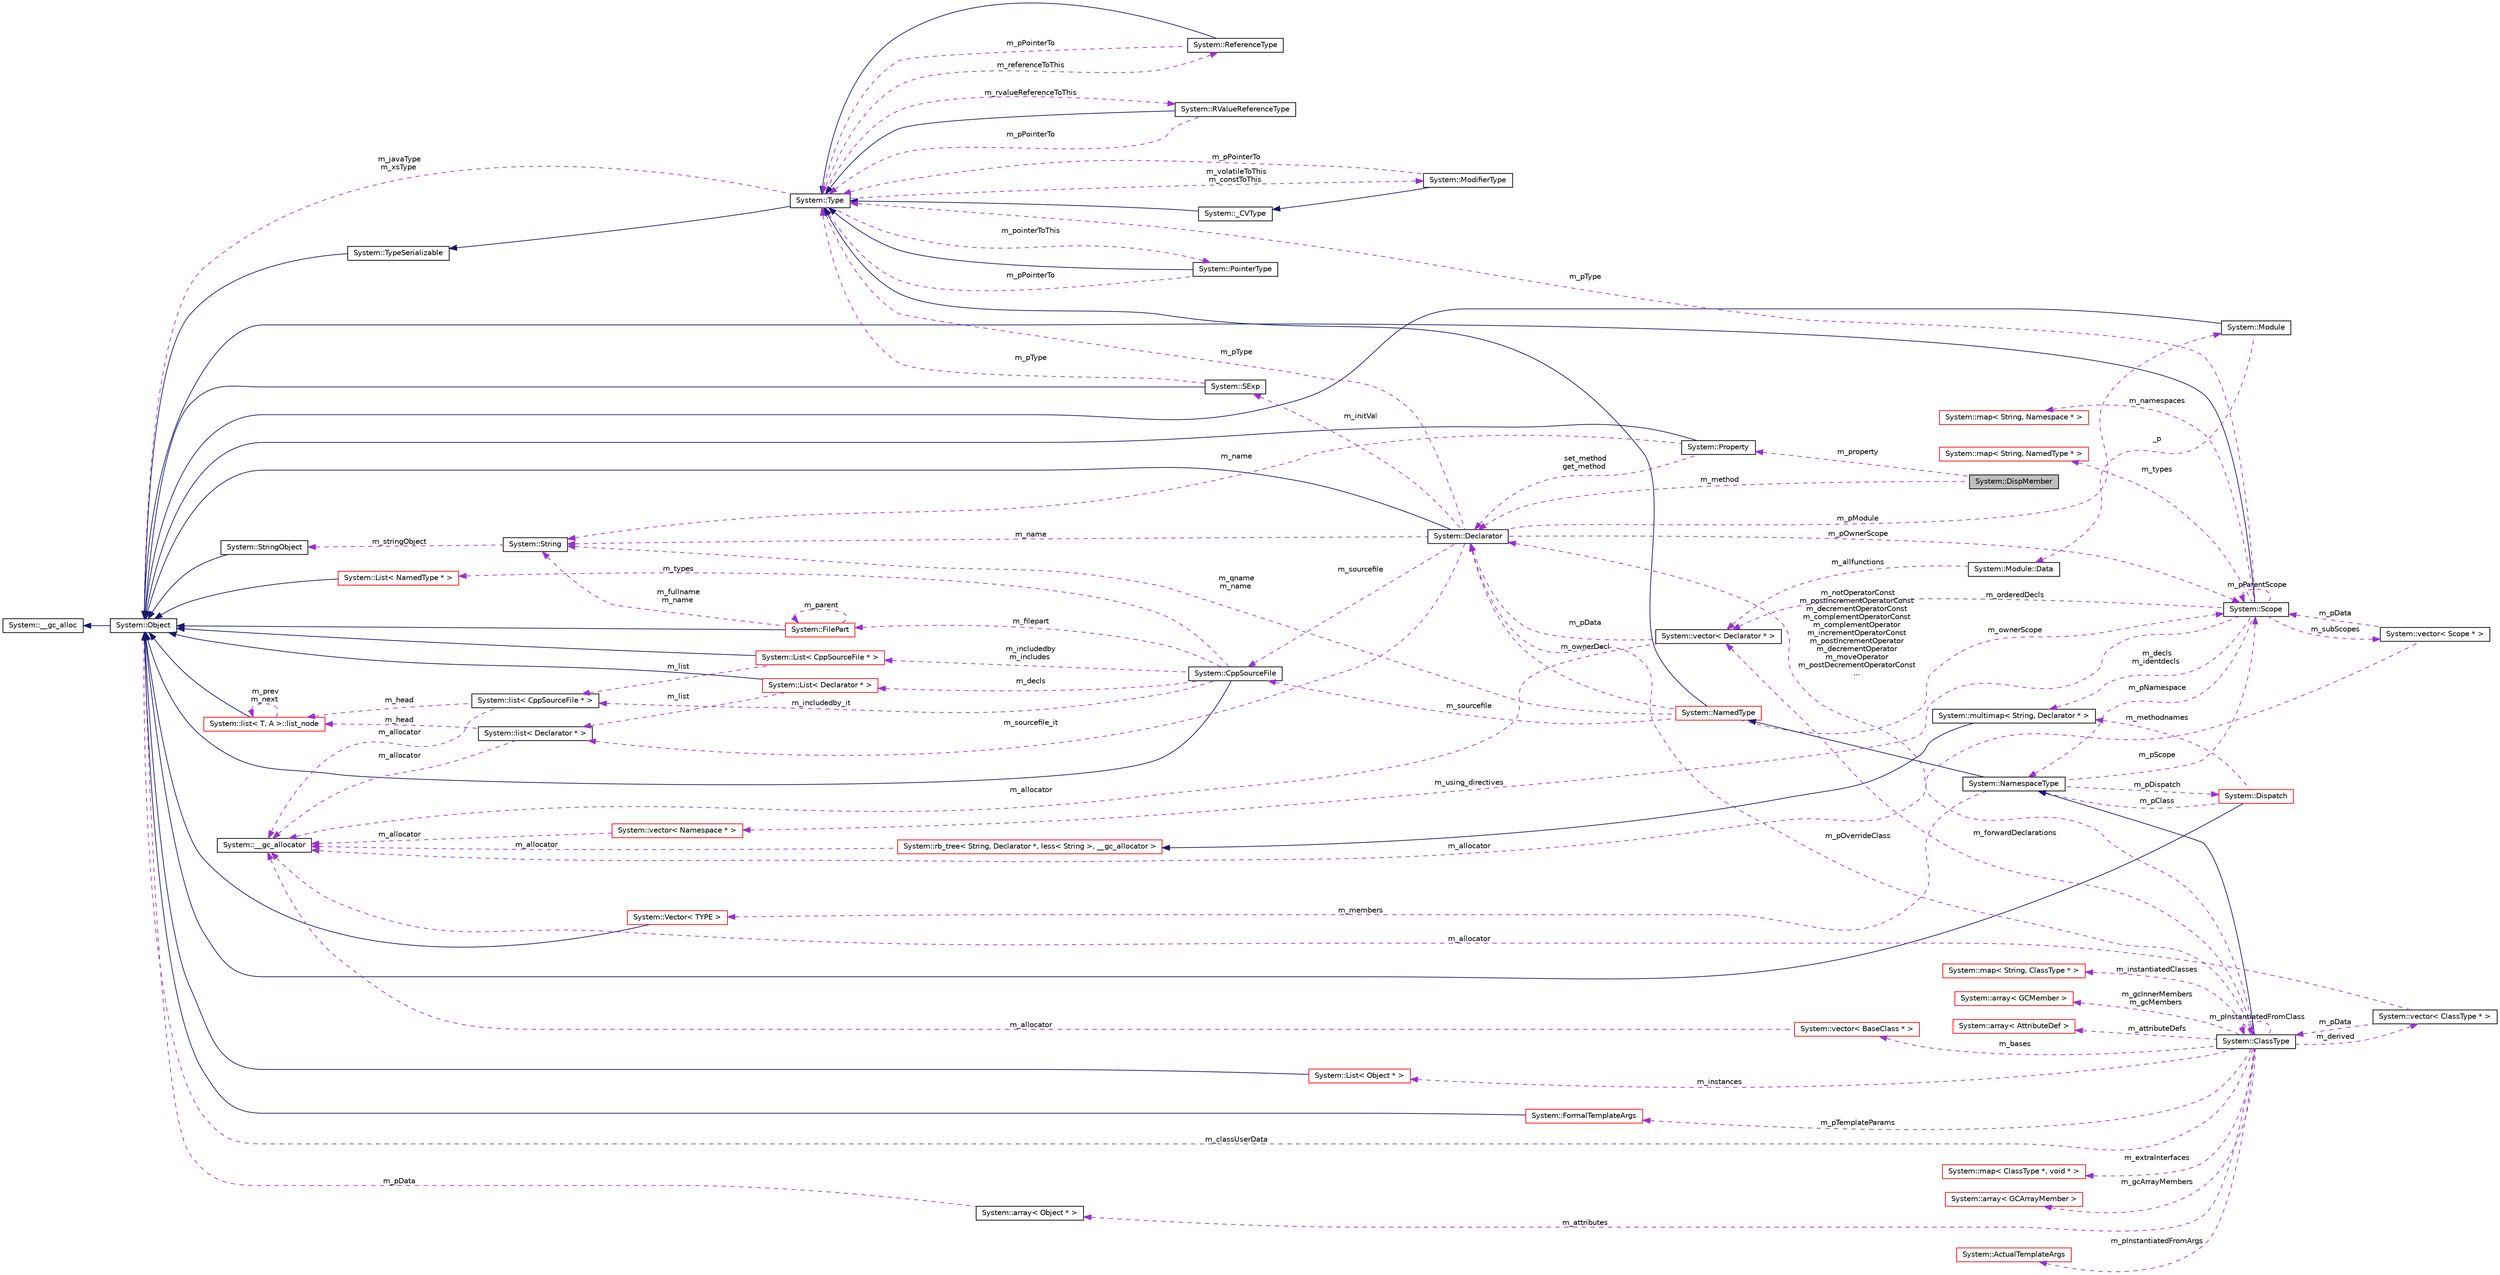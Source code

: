 digraph G
{
  edge [fontname="Helvetica",fontsize="10",labelfontname="Helvetica",labelfontsize="10"];
  node [fontname="Helvetica",fontsize="10",shape=record];
  rankdir="LR";
  Node1 [label="System::DispMember",height=0.2,width=0.4,color="black", fillcolor="grey75", style="filled" fontcolor="black"];
  Node2 -> Node1 [dir="back",color="darkorchid3",fontsize="10",style="dashed",label=" m_method" ,fontname="Helvetica"];
  Node2 [label="System::Declarator",height=0.2,width=0.4,color="black", fillcolor="white", style="filled",URL="$class_system_1_1_declarator.html"];
  Node3 -> Node2 [dir="back",color="midnightblue",fontsize="10",style="solid",fontname="Helvetica"];
  Node3 [label="System::Object",height=0.2,width=0.4,color="black", fillcolor="white", style="filled",URL="$class_system_1_1_object.html"];
  Node4 -> Node3 [dir="back",color="midnightblue",fontsize="10",style="solid",fontname="Helvetica"];
  Node4 [label="System::__gc_alloc",height=0.2,width=0.4,color="black", fillcolor="white", style="filled",URL="$class_system_1_1____gc__alloc.html"];
  Node5 -> Node2 [dir="back",color="darkorchid3",fontsize="10",style="dashed",label=" m_pType" ,fontname="Helvetica"];
  Node5 [label="System::Type",height=0.2,width=0.4,color="black", fillcolor="white", style="filled",URL="$class_system_1_1_type.html"];
  Node6 -> Node5 [dir="back",color="midnightblue",fontsize="10",style="solid",fontname="Helvetica"];
  Node6 [label="System::TypeSerializable",height=0.2,width=0.4,color="black", fillcolor="white", style="filled",URL="$class_system_1_1_type_serializable.html"];
  Node3 -> Node6 [dir="back",color="midnightblue",fontsize="10",style="solid",fontname="Helvetica"];
  Node7 -> Node5 [dir="back",color="darkorchid3",fontsize="10",style="dashed",label=" m_pointerToThis" ,fontname="Helvetica"];
  Node7 [label="System::PointerType",height=0.2,width=0.4,color="black", fillcolor="white", style="filled",URL="$class_system_1_1_pointer_type.html"];
  Node5 -> Node7 [dir="back",color="midnightblue",fontsize="10",style="solid",fontname="Helvetica"];
  Node5 -> Node7 [dir="back",color="darkorchid3",fontsize="10",style="dashed",label=" m_pPointerTo" ,fontname="Helvetica"];
  Node8 -> Node5 [dir="back",color="darkorchid3",fontsize="10",style="dashed",label=" m_referenceToThis" ,fontname="Helvetica"];
  Node8 [label="System::ReferenceType",height=0.2,width=0.4,color="black", fillcolor="white", style="filled",URL="$class_system_1_1_reference_type.html"];
  Node5 -> Node8 [dir="back",color="midnightblue",fontsize="10",style="solid",fontname="Helvetica"];
  Node5 -> Node8 [dir="back",color="darkorchid3",fontsize="10",style="dashed",label=" m_pPointerTo" ,fontname="Helvetica"];
  Node9 -> Node5 [dir="back",color="darkorchid3",fontsize="10",style="dashed",label=" m_rvalueReferenceToThis" ,fontname="Helvetica"];
  Node9 [label="System::RValueReferenceType",height=0.2,width=0.4,color="black", fillcolor="white", style="filled",URL="$class_system_1_1_r_value_reference_type.html"];
  Node5 -> Node9 [dir="back",color="midnightblue",fontsize="10",style="solid",fontname="Helvetica"];
  Node5 -> Node9 [dir="back",color="darkorchid3",fontsize="10",style="dashed",label=" m_pPointerTo" ,fontname="Helvetica"];
  Node10 -> Node5 [dir="back",color="darkorchid3",fontsize="10",style="dashed",label=" m_volatileToThis\nm_constToThis" ,fontname="Helvetica"];
  Node10 [label="System::ModifierType",height=0.2,width=0.4,color="black", fillcolor="white", style="filled",URL="$class_system_1_1_modifier_type.html"];
  Node11 -> Node10 [dir="back",color="midnightblue",fontsize="10",style="solid",fontname="Helvetica"];
  Node11 [label="System::_CVType",height=0.2,width=0.4,color="black", fillcolor="white", style="filled",URL="$class_system_1_1___c_v_type.html"];
  Node5 -> Node11 [dir="back",color="midnightblue",fontsize="10",style="solid",fontname="Helvetica"];
  Node5 -> Node10 [dir="back",color="darkorchid3",fontsize="10",style="dashed",label=" m_pPointerTo" ,fontname="Helvetica"];
  Node3 -> Node5 [dir="back",color="darkorchid3",fontsize="10",style="dashed",label=" m_javaType\nm_xsType" ,fontname="Helvetica"];
  Node12 -> Node2 [dir="back",color="darkorchid3",fontsize="10",style="dashed",label=" m_pOwnerScope" ,fontname="Helvetica"];
  Node12 [label="System::Scope",height=0.2,width=0.4,color="black", fillcolor="white", style="filled",URL="$class_system_1_1_scope.html"];
  Node3 -> Node12 [dir="back",color="midnightblue",fontsize="10",style="solid",fontname="Helvetica"];
  Node5 -> Node12 [dir="back",color="darkorchid3",fontsize="10",style="dashed",label=" m_pType" ,fontname="Helvetica"];
  Node13 -> Node12 [dir="back",color="darkorchid3",fontsize="10",style="dashed",label=" m_subScopes" ,fontname="Helvetica"];
  Node13 [label="System::vector\< Scope * \>",height=0.2,width=0.4,color="black", fillcolor="white", style="filled",URL="$class_system_1_1vector.html"];
  Node12 -> Node13 [dir="back",color="darkorchid3",fontsize="10",style="dashed",label=" m_pData" ,fontname="Helvetica"];
  Node14 -> Node13 [dir="back",color="darkorchid3",fontsize="10",style="dashed",label=" m_allocator" ,fontname="Helvetica"];
  Node14 [label="System::__gc_allocator",height=0.2,width=0.4,color="black", fillcolor="white", style="filled",URL="$class_system_1_1____gc__allocator.html"];
  Node12 -> Node12 [dir="back",color="darkorchid3",fontsize="10",style="dashed",label=" m_pParentScope" ,fontname="Helvetica"];
  Node15 -> Node12 [dir="back",color="darkorchid3",fontsize="10",style="dashed",label=" m_decls\nm_identdecls" ,fontname="Helvetica"];
  Node15 [label="System::multimap\< String, Declarator * \>",height=0.2,width=0.4,color="black", fillcolor="white", style="filled",URL="$class_system_1_1multimap.html"];
  Node16 -> Node15 [dir="back",color="midnightblue",fontsize="10",style="solid",fontname="Helvetica"];
  Node16 [label="System::rb_tree\< String, Declarator *, less\< String \>, __gc_allocator \>",height=0.2,width=0.4,color="red", fillcolor="white", style="filled",URL="$class_system_1_1rb__tree.html"];
  Node14 -> Node16 [dir="back",color="darkorchid3",fontsize="10",style="dashed",label=" m_allocator" ,fontname="Helvetica"];
  Node17 -> Node12 [dir="back",color="darkorchid3",fontsize="10",style="dashed",label=" m_pNamespace" ,fontname="Helvetica"];
  Node17 [label="System::NamespaceType",height=0.2,width=0.4,color="black", fillcolor="white", style="filled",URL="$class_system_1_1_namespace_type.html"];
  Node18 -> Node17 [dir="back",color="midnightblue",fontsize="10",style="solid",fontname="Helvetica"];
  Node18 [label="System::NamedType",height=0.2,width=0.4,color="red", fillcolor="white", style="filled",URL="$class_system_1_1_named_type.html"];
  Node5 -> Node18 [dir="back",color="midnightblue",fontsize="10",style="solid",fontname="Helvetica"];
  Node12 -> Node18 [dir="back",color="darkorchid3",fontsize="10",style="dashed",label=" m_ownerScope" ,fontname="Helvetica"];
  Node2 -> Node18 [dir="back",color="darkorchid3",fontsize="10",style="dashed",label=" m_ownerDecl" ,fontname="Helvetica"];
  Node19 -> Node18 [dir="back",color="darkorchid3",fontsize="10",style="dashed",label=" m_sourcefile" ,fontname="Helvetica"];
  Node19 [label="System::CppSourceFile",height=0.2,width=0.4,color="black", fillcolor="white", style="filled",URL="$class_system_1_1_cpp_source_file.html"];
  Node3 -> Node19 [dir="back",color="midnightblue",fontsize="10",style="solid",fontname="Helvetica"];
  Node20 -> Node19 [dir="back",color="darkorchid3",fontsize="10",style="dashed",label=" m_filepart" ,fontname="Helvetica"];
  Node20 [label="System::FilePart",height=0.2,width=0.4,color="red", fillcolor="white", style="filled",URL="$class_system_1_1_file_part.html"];
  Node3 -> Node20 [dir="back",color="midnightblue",fontsize="10",style="solid",fontname="Helvetica"];
  Node20 -> Node20 [dir="back",color="darkorchid3",fontsize="10",style="dashed",label=" m_parent" ,fontname="Helvetica"];
  Node21 -> Node20 [dir="back",color="darkorchid3",fontsize="10",style="dashed",label=" m_fullname\nm_name" ,fontname="Helvetica"];
  Node21 [label="System::String",height=0.2,width=0.4,color="black", fillcolor="white", style="filled",URL="$class_system_1_1_string.html"];
  Node22 -> Node21 [dir="back",color="darkorchid3",fontsize="10",style="dashed",label=" m_stringObject" ,fontname="Helvetica"];
  Node22 [label="System::StringObject",height=0.2,width=0.4,color="black", fillcolor="white", style="filled",URL="$class_system_1_1_string_object.html"];
  Node3 -> Node22 [dir="back",color="midnightblue",fontsize="10",style="solid",fontname="Helvetica"];
  Node23 -> Node19 [dir="back",color="darkorchid3",fontsize="10",style="dashed",label=" m_types" ,fontname="Helvetica"];
  Node23 [label="System::List\< NamedType * \>",height=0.2,width=0.4,color="red", fillcolor="white", style="filled",URL="$class_system_1_1_list.html"];
  Node3 -> Node23 [dir="back",color="midnightblue",fontsize="10",style="solid",fontname="Helvetica"];
  Node24 -> Node19 [dir="back",color="darkorchid3",fontsize="10",style="dashed",label=" m_includedby\nm_includes" ,fontname="Helvetica"];
  Node24 [label="System::List\< CppSourceFile * \>",height=0.2,width=0.4,color="red", fillcolor="white", style="filled",URL="$class_system_1_1_list.html"];
  Node3 -> Node24 [dir="back",color="midnightblue",fontsize="10",style="solid",fontname="Helvetica"];
  Node25 -> Node24 [dir="back",color="darkorchid3",fontsize="10",style="dashed",label=" m_list" ,fontname="Helvetica"];
  Node25 [label="System::list\< CppSourceFile * \>",height=0.2,width=0.4,color="black", fillcolor="white", style="filled",URL="$class_system_1_1list.html"];
  Node14 -> Node25 [dir="back",color="darkorchid3",fontsize="10",style="dashed",label=" m_allocator" ,fontname="Helvetica"];
  Node26 -> Node25 [dir="back",color="darkorchid3",fontsize="10",style="dashed",label=" m_head" ,fontname="Helvetica"];
  Node26 [label="System::list\< T, A \>::list_node",height=0.2,width=0.4,color="red", fillcolor="white", style="filled",URL="$class_system_1_1list_1_1list__node.html"];
  Node3 -> Node26 [dir="back",color="midnightblue",fontsize="10",style="solid",fontname="Helvetica"];
  Node26 -> Node26 [dir="back",color="darkorchid3",fontsize="10",style="dashed",label=" m_prev\nm_next" ,fontname="Helvetica"];
  Node25 -> Node19 [dir="back",color="darkorchid3",fontsize="10",style="dashed",label=" m_includedby_it" ,fontname="Helvetica"];
  Node27 -> Node19 [dir="back",color="darkorchid3",fontsize="10",style="dashed",label=" m_decls" ,fontname="Helvetica"];
  Node27 [label="System::List\< Declarator * \>",height=0.2,width=0.4,color="red", fillcolor="white", style="filled",URL="$class_system_1_1_list.html"];
  Node3 -> Node27 [dir="back",color="midnightblue",fontsize="10",style="solid",fontname="Helvetica"];
  Node28 -> Node27 [dir="back",color="darkorchid3",fontsize="10",style="dashed",label=" m_list" ,fontname="Helvetica"];
  Node28 [label="System::list\< Declarator * \>",height=0.2,width=0.4,color="black", fillcolor="white", style="filled",URL="$class_system_1_1list.html"];
  Node14 -> Node28 [dir="back",color="darkorchid3",fontsize="10",style="dashed",label=" m_allocator" ,fontname="Helvetica"];
  Node26 -> Node28 [dir="back",color="darkorchid3",fontsize="10",style="dashed",label=" m_head" ,fontname="Helvetica"];
  Node21 -> Node18 [dir="back",color="darkorchid3",fontsize="10",style="dashed",label=" m_qname\nm_name" ,fontname="Helvetica"];
  Node12 -> Node17 [dir="back",color="darkorchid3",fontsize="10",style="dashed",label=" m_pScope" ,fontname="Helvetica"];
  Node29 -> Node17 [dir="back",color="darkorchid3",fontsize="10",style="dashed",label=" m_members" ,fontname="Helvetica"];
  Node29 [label="System::Vector\< TYPE \>",height=0.2,width=0.4,color="red", fillcolor="white", style="filled",URL="$class_system_1_1_vector.html"];
  Node3 -> Node29 [dir="back",color="midnightblue",fontsize="10",style="solid",fontname="Helvetica"];
  Node30 -> Node17 [dir="back",color="darkorchid3",fontsize="10",style="dashed",label=" m_pDispatch" ,fontname="Helvetica"];
  Node30 [label="System::Dispatch",height=0.2,width=0.4,color="red", fillcolor="white", style="filled",URL="$class_system_1_1_dispatch.html"];
  Node3 -> Node30 [dir="back",color="midnightblue",fontsize="10",style="solid",fontname="Helvetica"];
  Node15 -> Node30 [dir="back",color="darkorchid3",fontsize="10",style="dashed",label=" m_methodnames" ,fontname="Helvetica"];
  Node17 -> Node30 [dir="back",color="darkorchid3",fontsize="10",style="dashed",label=" m_pClass" ,fontname="Helvetica"];
  Node31 -> Node12 [dir="back",color="darkorchid3",fontsize="10",style="dashed",label=" m_namespaces" ,fontname="Helvetica"];
  Node31 [label="System::map\< String, Namespace * \>",height=0.2,width=0.4,color="red", fillcolor="white", style="filled",URL="$class_system_1_1map.html"];
  Node32 -> Node12 [dir="back",color="darkorchid3",fontsize="10",style="dashed",label=" m_using_directives" ,fontname="Helvetica"];
  Node32 [label="System::vector\< Namespace * \>",height=0.2,width=0.4,color="red", fillcolor="white", style="filled",URL="$class_system_1_1vector.html"];
  Node14 -> Node32 [dir="back",color="darkorchid3",fontsize="10",style="dashed",label=" m_allocator" ,fontname="Helvetica"];
  Node33 -> Node12 [dir="back",color="darkorchid3",fontsize="10",style="dashed",label=" m_orderedDecls" ,fontname="Helvetica"];
  Node33 [label="System::vector\< Declarator * \>",height=0.2,width=0.4,color="black", fillcolor="white", style="filled",URL="$class_system_1_1vector.html"];
  Node14 -> Node33 [dir="back",color="darkorchid3",fontsize="10",style="dashed",label=" m_allocator" ,fontname="Helvetica"];
  Node2 -> Node33 [dir="back",color="darkorchid3",fontsize="10",style="dashed",label=" m_pData" ,fontname="Helvetica"];
  Node34 -> Node12 [dir="back",color="darkorchid3",fontsize="10",style="dashed",label=" m_types" ,fontname="Helvetica"];
  Node34 [label="System::map\< String, NamedType * \>",height=0.2,width=0.4,color="red", fillcolor="white", style="filled",URL="$class_system_1_1map.html"];
  Node35 -> Node2 [dir="back",color="darkorchid3",fontsize="10",style="dashed",label=" m_initVal" ,fontname="Helvetica"];
  Node35 [label="System::SExp",height=0.2,width=0.4,color="black", fillcolor="white", style="filled",URL="$class_system_1_1_s_exp.html"];
  Node3 -> Node35 [dir="back",color="midnightblue",fontsize="10",style="solid",fontname="Helvetica"];
  Node5 -> Node35 [dir="back",color="darkorchid3",fontsize="10",style="dashed",label=" m_pType" ,fontname="Helvetica"];
  Node19 -> Node2 [dir="back",color="darkorchid3",fontsize="10",style="dashed",label=" m_sourcefile" ,fontname="Helvetica"];
  Node36 -> Node2 [dir="back",color="darkorchid3",fontsize="10",style="dashed",label=" m_pOverrideClass" ,fontname="Helvetica"];
  Node36 [label="System::ClassType",height=0.2,width=0.4,color="black", fillcolor="white", style="filled",URL="$class_system_1_1_class_type.html"];
  Node17 -> Node36 [dir="back",color="midnightblue",fontsize="10",style="solid",fontname="Helvetica"];
  Node37 -> Node36 [dir="back",color="darkorchid3",fontsize="10",style="dashed",label=" m_attributes" ,fontname="Helvetica"];
  Node37 [label="System::array\< Object * \>",height=0.2,width=0.4,color="black", fillcolor="white", style="filled",URL="$class_system_1_1array.html"];
  Node3 -> Node37 [dir="back",color="darkorchid3",fontsize="10",style="dashed",label=" m_pData" ,fontname="Helvetica"];
  Node38 -> Node36 [dir="back",color="darkorchid3",fontsize="10",style="dashed",label=" m_instances" ,fontname="Helvetica"];
  Node38 [label="System::List\< Object * \>",height=0.2,width=0.4,color="red", fillcolor="white", style="filled",URL="$class_system_1_1_list.html"];
  Node3 -> Node38 [dir="back",color="midnightblue",fontsize="10",style="solid",fontname="Helvetica"];
  Node39 -> Node36 [dir="back",color="darkorchid3",fontsize="10",style="dashed",label=" m_bases" ,fontname="Helvetica"];
  Node39 [label="System::vector\< BaseClass * \>",height=0.2,width=0.4,color="red", fillcolor="white", style="filled",URL="$class_system_1_1vector.html"];
  Node14 -> Node39 [dir="back",color="darkorchid3",fontsize="10",style="dashed",label=" m_allocator" ,fontname="Helvetica"];
  Node40 -> Node36 [dir="back",color="darkorchid3",fontsize="10",style="dashed",label=" m_derived" ,fontname="Helvetica"];
  Node40 [label="System::vector\< ClassType * \>",height=0.2,width=0.4,color="black", fillcolor="white", style="filled",URL="$class_system_1_1vector.html"];
  Node14 -> Node40 [dir="back",color="darkorchid3",fontsize="10",style="dashed",label=" m_allocator" ,fontname="Helvetica"];
  Node36 -> Node40 [dir="back",color="darkorchid3",fontsize="10",style="dashed",label=" m_pData" ,fontname="Helvetica"];
  Node41 -> Node36 [dir="back",color="darkorchid3",fontsize="10",style="dashed",label=" m_extraInterfaces" ,fontname="Helvetica"];
  Node41 [label="System::map\< ClassType *, void * \>",height=0.2,width=0.4,color="red", fillcolor="white", style="filled",URL="$class_system_1_1map.html"];
  Node2 -> Node36 [dir="back",color="darkorchid3",fontsize="10",style="dashed",label=" m_notOperatorConst\nm_postIncrementOperatorConst\nm_decrementOperatorConst\nm_complementOperatorConst\nm_complementOperator\nm_incrementOperatorConst\nm_postIncrementOperator\nm_decrementOperator\nm_moveOperator\nm_postDecrementOperatorConst\n..." ,fontname="Helvetica"];
  Node42 -> Node36 [dir="back",color="darkorchid3",fontsize="10",style="dashed",label=" m_pTemplateParams" ,fontname="Helvetica"];
  Node42 [label="System::FormalTemplateArgs",height=0.2,width=0.4,color="red", fillcolor="white", style="filled",URL="$class_system_1_1_formal_template_args.html"];
  Node3 -> Node42 [dir="back",color="midnightblue",fontsize="10",style="solid",fontname="Helvetica"];
  Node43 -> Node36 [dir="back",color="darkorchid3",fontsize="10",style="dashed",label=" m_gcArrayMembers" ,fontname="Helvetica"];
  Node43 [label="System::array\< GCArrayMember \>",height=0.2,width=0.4,color="red", fillcolor="white", style="filled",URL="$class_system_1_1array.html"];
  Node36 -> Node36 [dir="back",color="darkorchid3",fontsize="10",style="dashed",label=" m_pInstantiatedFromClass" ,fontname="Helvetica"];
  Node44 -> Node36 [dir="back",color="darkorchid3",fontsize="10",style="dashed",label=" m_pInstantiatedFromArgs" ,fontname="Helvetica"];
  Node44 [label="System::ActualTemplateArgs",height=0.2,width=0.4,color="red", fillcolor="white", style="filled",URL="$class_system_1_1_actual_template_args.html"];
  Node45 -> Node36 [dir="back",color="darkorchid3",fontsize="10",style="dashed",label=" m_instantiatedClasses" ,fontname="Helvetica"];
  Node45 [label="System::map\< String, ClassType * \>",height=0.2,width=0.4,color="red", fillcolor="white", style="filled",URL="$class_system_1_1map.html"];
  Node46 -> Node36 [dir="back",color="darkorchid3",fontsize="10",style="dashed",label=" m_gcInnerMembers\nm_gcMembers" ,fontname="Helvetica"];
  Node46 [label="System::array\< GCMember \>",height=0.2,width=0.4,color="red", fillcolor="white", style="filled",URL="$class_system_1_1array.html"];
  Node47 -> Node36 [dir="back",color="darkorchid3",fontsize="10",style="dashed",label=" m_attributeDefs" ,fontname="Helvetica"];
  Node47 [label="System::array\< AttributeDef \>",height=0.2,width=0.4,color="red", fillcolor="white", style="filled",URL="$class_system_1_1array.html"];
  Node3 -> Node36 [dir="back",color="darkorchid3",fontsize="10",style="dashed",label=" m_classUserData" ,fontname="Helvetica"];
  Node33 -> Node36 [dir="back",color="darkorchid3",fontsize="10",style="dashed",label=" m_forwardDeclarations" ,fontname="Helvetica"];
  Node21 -> Node2 [dir="back",color="darkorchid3",fontsize="10",style="dashed",label=" m_name" ,fontname="Helvetica"];
  Node48 -> Node2 [dir="back",color="darkorchid3",fontsize="10",style="dashed",label=" m_pModule" ,fontname="Helvetica"];
  Node48 [label="System::Module",height=0.2,width=0.4,color="black", fillcolor="white", style="filled",URL="$class_system_1_1_module.html"];
  Node3 -> Node48 [dir="back",color="midnightblue",fontsize="10",style="solid",fontname="Helvetica"];
  Node49 -> Node48 [dir="back",color="darkorchid3",fontsize="10",style="dashed",label=" _p" ,fontname="Helvetica"];
  Node49 [label="System::Module::Data",height=0.2,width=0.4,color="black", fillcolor="white", style="filled",URL="$struct_system_1_1_module_1_1_data.html"];
  Node33 -> Node49 [dir="back",color="darkorchid3",fontsize="10",style="dashed",label=" m_allfunctions" ,fontname="Helvetica"];
  Node28 -> Node2 [dir="back",color="darkorchid3",fontsize="10",style="dashed",label=" m_sourcefile_it" ,fontname="Helvetica"];
  Node50 -> Node1 [dir="back",color="darkorchid3",fontsize="10",style="dashed",label=" m_property" ,fontname="Helvetica"];
  Node50 [label="System::Property",height=0.2,width=0.4,color="black", fillcolor="white", style="filled",URL="$class_system_1_1_property.html"];
  Node3 -> Node50 [dir="back",color="midnightblue",fontsize="10",style="solid",fontname="Helvetica"];
  Node2 -> Node50 [dir="back",color="darkorchid3",fontsize="10",style="dashed",label=" set_method\nget_method" ,fontname="Helvetica"];
  Node21 -> Node50 [dir="back",color="darkorchid3",fontsize="10",style="dashed",label=" m_name" ,fontname="Helvetica"];
}

